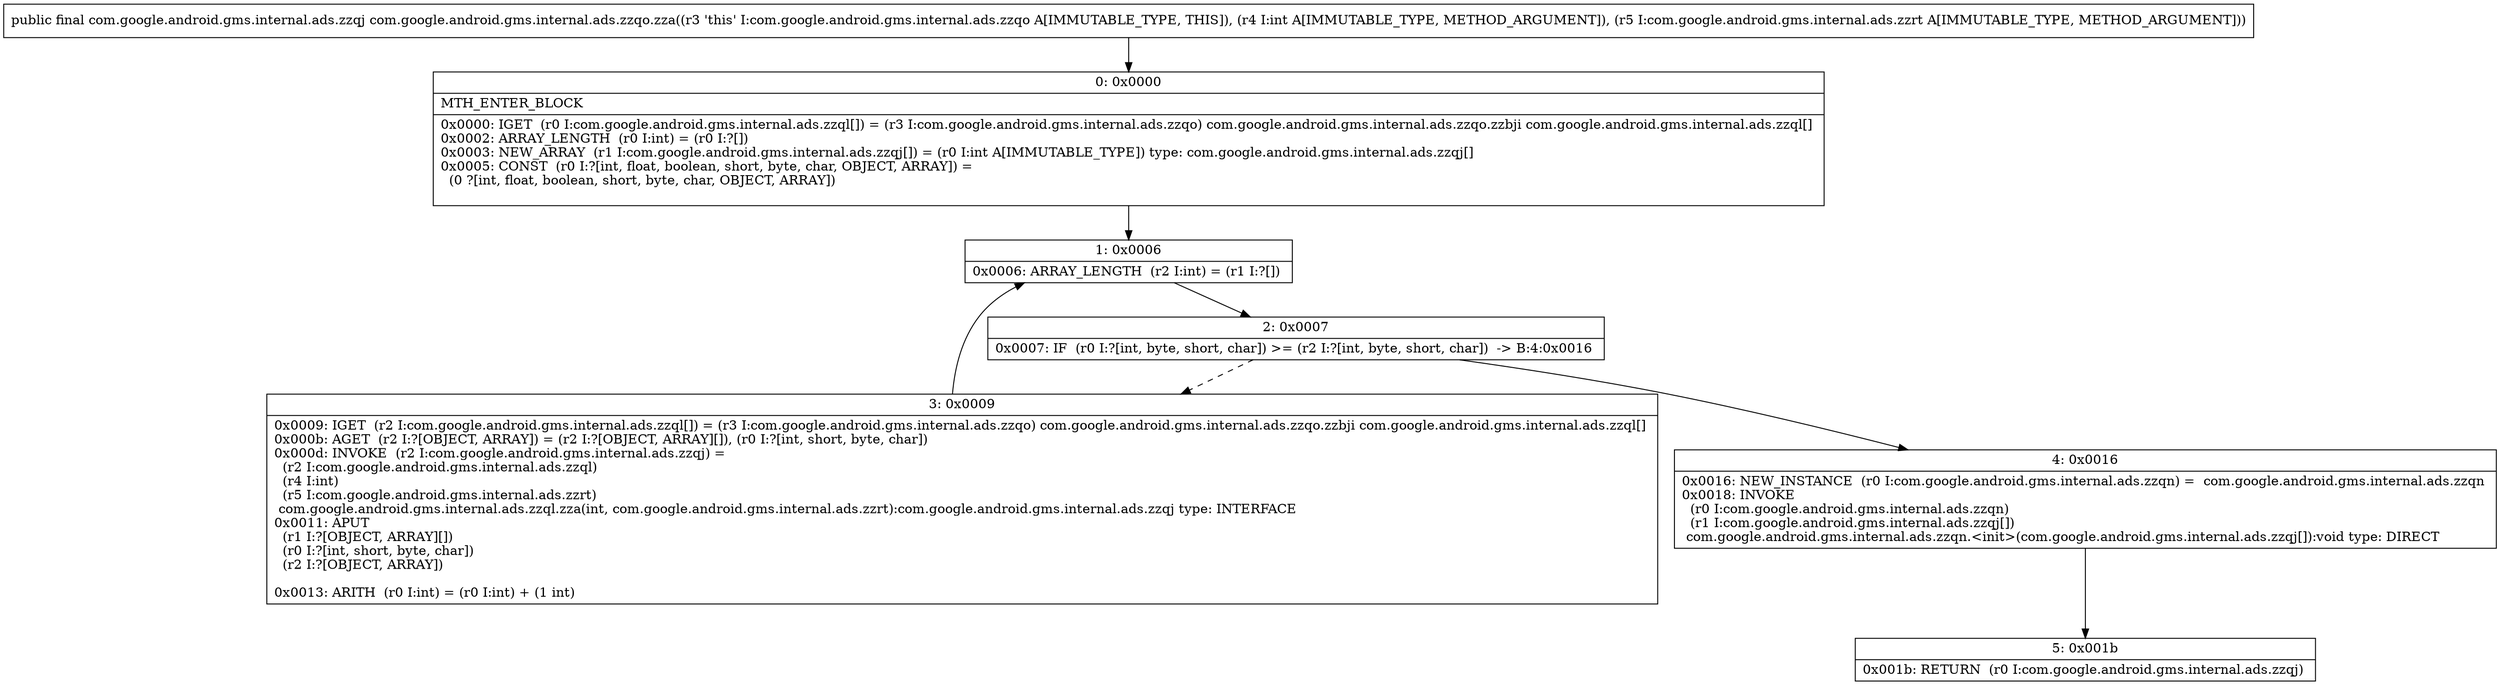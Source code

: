 digraph "CFG forcom.google.android.gms.internal.ads.zzqo.zza(ILcom\/google\/android\/gms\/internal\/ads\/zzrt;)Lcom\/google\/android\/gms\/internal\/ads\/zzqj;" {
Node_0 [shape=record,label="{0\:\ 0x0000|MTH_ENTER_BLOCK\l|0x0000: IGET  (r0 I:com.google.android.gms.internal.ads.zzql[]) = (r3 I:com.google.android.gms.internal.ads.zzqo) com.google.android.gms.internal.ads.zzqo.zzbji com.google.android.gms.internal.ads.zzql[] \l0x0002: ARRAY_LENGTH  (r0 I:int) = (r0 I:?[]) \l0x0003: NEW_ARRAY  (r1 I:com.google.android.gms.internal.ads.zzqj[]) = (r0 I:int A[IMMUTABLE_TYPE]) type: com.google.android.gms.internal.ads.zzqj[] \l0x0005: CONST  (r0 I:?[int, float, boolean, short, byte, char, OBJECT, ARRAY]) = \l  (0 ?[int, float, boolean, short, byte, char, OBJECT, ARRAY])\l \l}"];
Node_1 [shape=record,label="{1\:\ 0x0006|0x0006: ARRAY_LENGTH  (r2 I:int) = (r1 I:?[]) \l}"];
Node_2 [shape=record,label="{2\:\ 0x0007|0x0007: IF  (r0 I:?[int, byte, short, char]) \>= (r2 I:?[int, byte, short, char])  \-\> B:4:0x0016 \l}"];
Node_3 [shape=record,label="{3\:\ 0x0009|0x0009: IGET  (r2 I:com.google.android.gms.internal.ads.zzql[]) = (r3 I:com.google.android.gms.internal.ads.zzqo) com.google.android.gms.internal.ads.zzqo.zzbji com.google.android.gms.internal.ads.zzql[] \l0x000b: AGET  (r2 I:?[OBJECT, ARRAY]) = (r2 I:?[OBJECT, ARRAY][]), (r0 I:?[int, short, byte, char]) \l0x000d: INVOKE  (r2 I:com.google.android.gms.internal.ads.zzqj) = \l  (r2 I:com.google.android.gms.internal.ads.zzql)\l  (r4 I:int)\l  (r5 I:com.google.android.gms.internal.ads.zzrt)\l com.google.android.gms.internal.ads.zzql.zza(int, com.google.android.gms.internal.ads.zzrt):com.google.android.gms.internal.ads.zzqj type: INTERFACE \l0x0011: APUT  \l  (r1 I:?[OBJECT, ARRAY][])\l  (r0 I:?[int, short, byte, char])\l  (r2 I:?[OBJECT, ARRAY])\l \l0x0013: ARITH  (r0 I:int) = (r0 I:int) + (1 int) \l}"];
Node_4 [shape=record,label="{4\:\ 0x0016|0x0016: NEW_INSTANCE  (r0 I:com.google.android.gms.internal.ads.zzqn) =  com.google.android.gms.internal.ads.zzqn \l0x0018: INVOKE  \l  (r0 I:com.google.android.gms.internal.ads.zzqn)\l  (r1 I:com.google.android.gms.internal.ads.zzqj[])\l com.google.android.gms.internal.ads.zzqn.\<init\>(com.google.android.gms.internal.ads.zzqj[]):void type: DIRECT \l}"];
Node_5 [shape=record,label="{5\:\ 0x001b|0x001b: RETURN  (r0 I:com.google.android.gms.internal.ads.zzqj) \l}"];
MethodNode[shape=record,label="{public final com.google.android.gms.internal.ads.zzqj com.google.android.gms.internal.ads.zzqo.zza((r3 'this' I:com.google.android.gms.internal.ads.zzqo A[IMMUTABLE_TYPE, THIS]), (r4 I:int A[IMMUTABLE_TYPE, METHOD_ARGUMENT]), (r5 I:com.google.android.gms.internal.ads.zzrt A[IMMUTABLE_TYPE, METHOD_ARGUMENT])) }"];
MethodNode -> Node_0;
Node_0 -> Node_1;
Node_1 -> Node_2;
Node_2 -> Node_3[style=dashed];
Node_2 -> Node_4;
Node_3 -> Node_1;
Node_4 -> Node_5;
}

